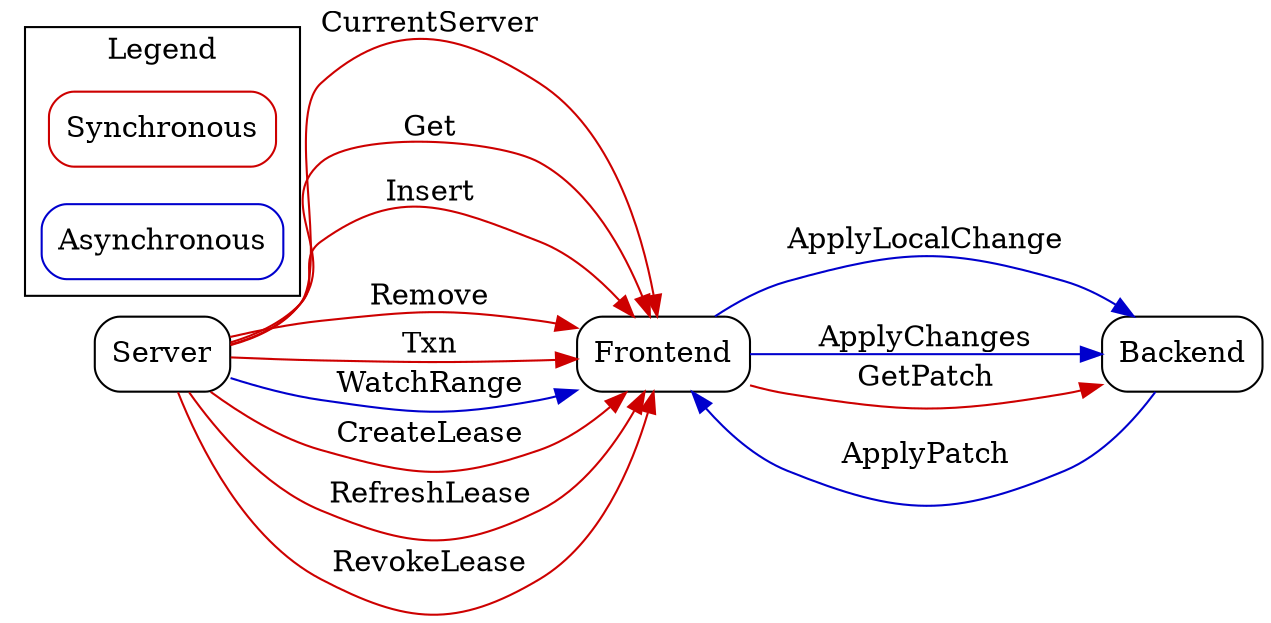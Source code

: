 digraph G {
  rankdir=LR;
  node[shape=rectangle,style=rounded];

  server[label="Server"];
  frontend[label="Frontend"];
  backend[label="Backend"];

  server -> frontend [ label="CurrentServer",color="red3" ];
  server -> frontend [ label="Get",color="red3" ];
  server -> frontend [ label="Insert",color="red3" ];
  server -> frontend [ label="Remove",color="red3" ];
  server -> frontend [ label="Txn",color="red3" ];
  server -> frontend [ label="WatchRange",color="blue3" ];
  server -> frontend [ label="CreateLease",color="red3" ];
  server -> frontend [ label="RefreshLease",color="red3" ];
  server -> frontend [ label="RevokeLease",color="red3" ];

  backend -> frontend [ label="ApplyPatch",color="blue3" ];

  frontend -> backend [ label="ApplyLocalChange",color="blue3" ];
  frontend -> backend [ label="ApplyChanges",color="blue3" ];
  frontend -> backend [ label="GetPatch",color="red3" ];

  subgraph cluster_0 {
    label = "Legend";
    a [color=red3,label="Synchronous"]
    b [color=blue3,label="Asynchronous"]
  }
}
